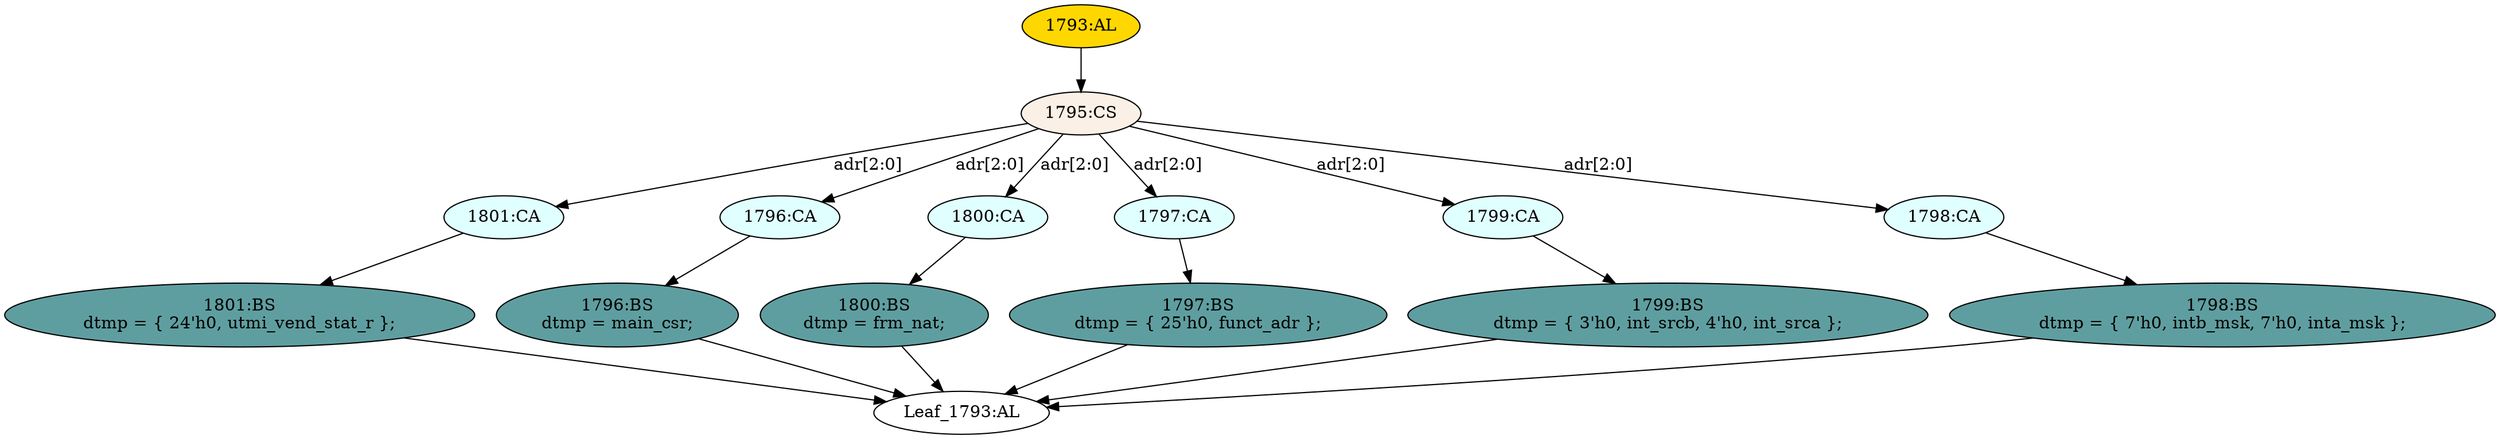 strict digraph "" {
	node [label="\N"];
	"1801:CA"	 [ast="<pyverilog.vparser.ast.Case object at 0x7f0a38ecf590>",
		fillcolor=lightcyan,
		label="1801:CA",
		statements="[]",
		style=filled,
		typ=Case];
	"1801:BS"	 [ast="<pyverilog.vparser.ast.BlockingSubstitution object at 0x7f0a38ecf690>",
		fillcolor=cadetblue,
		label="1801:BS
dtmp = { 24'h0, utmi_vend_stat_r };",
		statements="[<pyverilog.vparser.ast.BlockingSubstitution object at 0x7f0a38ecf690>]",
		style=filled,
		typ=BlockingSubstitution];
	"1801:CA" -> "1801:BS"	 [cond="[]",
		lineno=None];
	"1800:BS"	 [ast="<pyverilog.vparser.ast.BlockingSubstitution object at 0x7f0a38ecf8d0>",
		fillcolor=cadetblue,
		label="1800:BS
dtmp = frm_nat;",
		statements="[<pyverilog.vparser.ast.BlockingSubstitution object at 0x7f0a38ecf8d0>]",
		style=filled,
		typ=BlockingSubstitution];
	"Leaf_1793:AL"	 [def_var="['dtmp']",
		label="Leaf_1793:AL"];
	"1800:BS" -> "Leaf_1793:AL"	 [cond="[]",
		lineno=None];
	"1796:CA"	 [ast="<pyverilog.vparser.ast.Case object at 0x7f0a38ecfa50>",
		fillcolor=lightcyan,
		label="1796:CA",
		statements="[]",
		style=filled,
		typ=Case];
	"1796:BS"	 [ast="<pyverilog.vparser.ast.BlockingSubstitution object at 0x7f0a38ecfad0>",
		fillcolor=cadetblue,
		label="1796:BS
dtmp = main_csr;",
		statements="[<pyverilog.vparser.ast.BlockingSubstitution object at 0x7f0a38ecfad0>]",
		style=filled,
		typ=BlockingSubstitution];
	"1796:CA" -> "1796:BS"	 [cond="[]",
		lineno=None];
	"1799:BS"	 [ast="<pyverilog.vparser.ast.BlockingSubstitution object at 0x7f0a38d99290>",
		fillcolor=cadetblue,
		label="1799:BS
dtmp = { 3'h0, int_srcb, 4'h0, int_srca };",
		statements="[<pyverilog.vparser.ast.BlockingSubstitution object at 0x7f0a38d99290>]",
		style=filled,
		typ=BlockingSubstitution];
	"1799:BS" -> "Leaf_1793:AL"	 [cond="[]",
		lineno=None];
	"1800:CA"	 [ast="<pyverilog.vparser.ast.Case object at 0x7f0a38ecfc10>",
		fillcolor=lightcyan,
		label="1800:CA",
		statements="[]",
		style=filled,
		typ=Case];
	"1800:CA" -> "1800:BS"	 [cond="[]",
		lineno=None];
	"1797:CA"	 [ast="<pyverilog.vparser.ast.Case object at 0x7f0a38ecfc90>",
		fillcolor=lightcyan,
		label="1797:CA",
		statements="[]",
		style=filled,
		typ=Case];
	"1797:BS"	 [ast="<pyverilog.vparser.ast.BlockingSubstitution object at 0x7f0a38ecfd10>",
		fillcolor=cadetblue,
		label="1797:BS
dtmp = { 25'h0, funct_adr };",
		statements="[<pyverilog.vparser.ast.BlockingSubstitution object at 0x7f0a38ecfd10>]",
		style=filled,
		typ=BlockingSubstitution];
	"1797:CA" -> "1797:BS"	 [cond="[]",
		lineno=None];
	"1799:CA"	 [ast="<pyverilog.vparser.ast.Case object at 0x7f0a38d99210>",
		fillcolor=lightcyan,
		label="1799:CA",
		statements="[]",
		style=filled,
		typ=Case];
	"1799:CA" -> "1799:BS"	 [cond="[]",
		lineno=None];
	"1798:CA"	 [ast="<pyverilog.vparser.ast.Case object at 0x7f0a38ecfed0>",
		fillcolor=lightcyan,
		label="1798:CA",
		statements="[]",
		style=filled,
		typ=Case];
	"1798:BS"	 [ast="<pyverilog.vparser.ast.BlockingSubstitution object at 0x7f0a38ecff50>",
		fillcolor=cadetblue,
		label="1798:BS
dtmp = { 7'h0, intb_msk, 7'h0, inta_msk };",
		statements="[<pyverilog.vparser.ast.BlockingSubstitution object at 0x7f0a38ecff50>]",
		style=filled,
		typ=BlockingSubstitution];
	"1798:CA" -> "1798:BS"	 [cond="[]",
		lineno=None];
	"1797:BS" -> "Leaf_1793:AL"	 [cond="[]",
		lineno=None];
	"1801:BS" -> "Leaf_1793:AL"	 [cond="[]",
		lineno=None];
	"1796:BS" -> "Leaf_1793:AL"	 [cond="[]",
		lineno=None];
	"1798:BS" -> "Leaf_1793:AL"	 [cond="[]",
		lineno=None];
	"1795:CS"	 [ast="<pyverilog.vparser.ast.CaseStatement object at 0x7f0a38d994d0>",
		fillcolor=linen,
		label="1795:CS",
		statements="[]",
		style=filled,
		typ=CaseStatement];
	"1795:CS" -> "1801:CA"	 [cond="['adr']",
		label="adr[2:0]",
		lineno=1795];
	"1795:CS" -> "1796:CA"	 [cond="['adr']",
		label="adr[2:0]",
		lineno=1795];
	"1795:CS" -> "1800:CA"	 [cond="['adr']",
		label="adr[2:0]",
		lineno=1795];
	"1795:CS" -> "1797:CA"	 [cond="['adr']",
		label="adr[2:0]",
		lineno=1795];
	"1795:CS" -> "1799:CA"	 [cond="['adr']",
		label="adr[2:0]",
		lineno=1795];
	"1795:CS" -> "1798:CA"	 [cond="['adr']",
		label="adr[2:0]",
		lineno=1795];
	"1793:AL"	 [ast="<pyverilog.vparser.ast.Always object at 0x7f0a38d99690>",
		clk_sens=False,
		fillcolor=gold,
		label="1793:AL",
		sens="['adr', 'main_csr', 'funct_adr', 'inta_msk', 'intb_msk', 'int_srca', 'int_srcb', 'frm_nat', 'utmi_vend_stat_r']",
		statements="[]",
		style=filled,
		typ=Always,
		use_var="['int_srca', 'int_srcb', 'adr', 'inta_msk', 'frm_nat', 'main_csr', 'funct_adr', 'intb_msk', 'utmi_vend_stat_r']"];
	"1793:AL" -> "1795:CS"	 [cond="[]",
		lineno=None];
}
